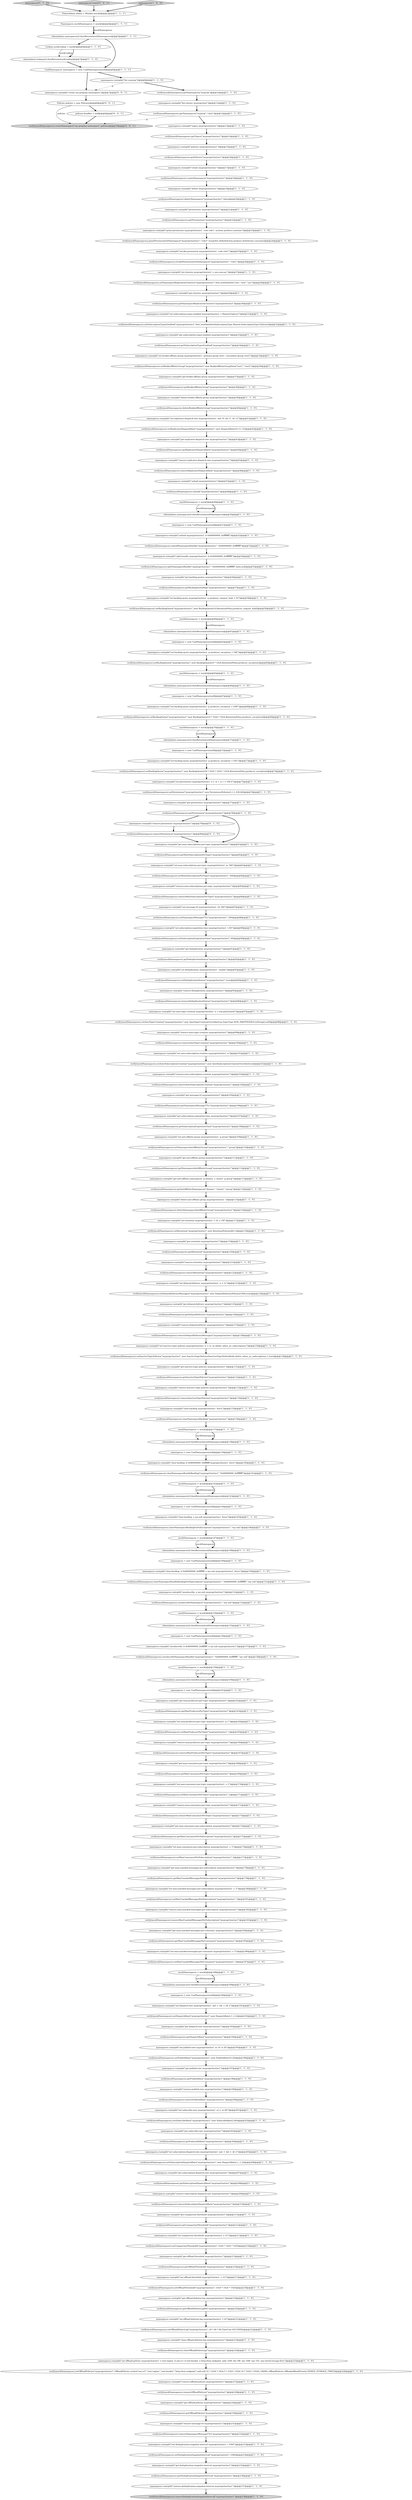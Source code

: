 digraph {
5 [style = filled, label = "namespaces.run(split(\"set-offload-deletion-lag myprop/clust/ns1 -l 1d\"))@@@221@@@['1', '1', '0']", fillcolor = white, shape = ellipse image = "AAA0AAABBB1BBB"];
24 [style = filled, label = "verify(mockNamespaces).setBacklogQuota(\"myprop/clust/ns1\",new BacklogQuota(10 * 1024,RetentionPolicy.producer_exception))@@@64@@@['1', '1', '0']", fillcolor = white, shape = ellipse image = "AAA0AAABBB1BBB"];
49 [style = filled, label = "namespaces.run(split(\"get-max-consumers-per-topic myprop/clust/ns1\"))@@@168@@@['1', '1', '0']", fillcolor = white, shape = ellipse image = "AAA0AAABBB1BBB"];
150 [style = filled, label = "verify(mockNamespaces).clearNamespaceBundleBacklogForSubscription(\"myprop/clust/ns1\",\"0x80000000_0xffffffff\",\"my-sub\")@@@151@@@['1', '1', '0']", fillcolor = white, shape = ellipse image = "AAA0AAABBB1BBB"];
186 [style = filled, label = "namespaces.run(split(\"remove-deduplication myprop/clust/ns1\"))@@@95@@@['1', '1', '0']", fillcolor = white, shape = ellipse image = "AAA0AAABBB1BBB"];
211 [style = filled, label = "namespaces.run(split(\"get-deduplication myprop/clust/ns1\"))@@@91@@@['1', '1', '0']", fillcolor = white, shape = ellipse image = "AAA0AAABBB1BBB"];
43 [style = filled, label = "namespaces.run(split(\"set-persistence myprop/clust/ns1 -e 2 -w 1 -a 1 -r 100.0\"))@@@75@@@['1', '1', '0']", fillcolor = white, shape = ellipse image = "AAA0AAABBB1BBB"];
168 [style = filled, label = "verify(mockNamespaces).setSubscriptionDispatchRate(\"myprop/clust/ns1\",new DispatchRate(-1,-1,2))@@@206@@@['1', '1', '0']", fillcolor = white, shape = ellipse image = "AAA0AAABBB1BBB"];
78 [style = filled, label = "verify(mockNamespaces).getDelayedDelivery(\"myprop/clust/ns1\")@@@126@@@['1', '1', '0']", fillcolor = white, shape = ellipse image = "AAA0AAABBB1BBB"];
92 [style = filled, label = "namespaces.run(split(\"remove-max-subscriptions-per-topic myprop/clust/ns1\"))@@@85@@@['1', '1', '0']", fillcolor = white, shape = ellipse image = "AAA0AAABBB1BBB"];
160 [style = filled, label = "namespaces.run(split(\"get-inactive-topic-policies myprop/clust/ns1\"))@@@131@@@['1', '1', '0']", fillcolor = white, shape = ellipse image = "AAA0AAABBB1BBB"];
236 [style = filled, label = "namespaces.run(split(\"remove-persistence myprop/clust/ns1\"))@@@79@@@['0', '1', '0']", fillcolor = white, shape = ellipse image = "AAA1AAABBB2BBB"];
209 [style = filled, label = "namespaces.run(split(\"get-publish-rate myprop/clust/ns1\"))@@@197@@@['1', '1', '0']", fillcolor = white, shape = ellipse image = "AAA0AAABBB1BBB"];
135 [style = filled, label = "namespaces.run(split(\"get-offload-threshold myprop/clust/ns1\"))@@@215@@@['1', '1', '0']", fillcolor = white, shape = ellipse image = "AAA0AAABBB1BBB"];
133 [style = filled, label = "verify(mockNamespaces).removeDeduplicationSnapshotInterval(\"myprop/clust/ns1\")@@@238@@@['1', '1', '0']", fillcolor = lightgray, shape = ellipse image = "AAA0AAABBB1BBB"];
4 [style = filled, label = "verify(mockNamespaces).removeDelayedDeliveryMessages(\"myprop/clust/ns1\")@@@128@@@['1', '1', '0']", fillcolor = white, shape = ellipse image = "AAA0AAABBB1BBB"];
22 [style = filled, label = "namespaces.run(split(\"get-dispatch-rate myprop/clust/ns1\"))@@@193@@@['1', '1', '0']", fillcolor = white, shape = ellipse image = "AAA0AAABBB1BBB"];
193 [style = filled, label = "verify(mockNamespaces).removeInactiveTopicPolicies(\"myprop/clust/ns1\")@@@134@@@['1', '1', '0']", fillcolor = white, shape = ellipse image = "AAA0AAABBB1BBB"];
190 [style = filled, label = "namespaces.run(split(\"create myprop/clust/ns1\"))@@@17@@@['1', '1', '0']", fillcolor = white, shape = ellipse image = "AAA0AAABBB1BBB"];
203 [style = filled, label = "Namespaces mockNamespaces = mock()@@@4@@@['1', '1', '1']", fillcolor = white, shape = ellipse image = "AAA0AAABBB1BBB"];
26 [style = filled, label = "namespaces.run(split(\"get-anti-affinity-group myprop/clust/ns1\"))@@@111@@@['1', '1', '0']", fillcolor = white, shape = ellipse image = "AAA0AAABBB1BBB"];
34 [style = filled, label = "verify(mockNamespaces).removeMaxConsumersPerTopic(\"myprop/clust/ns1\")@@@173@@@['1', '1', '0']", fillcolor = white, shape = ellipse image = "AAA0AAABBB1BBB"];
63 [style = filled, label = "namespaces.run(split(\"set-subscription-expiration-time myprop/clust/ns1 -t 60\"))@@@89@@@['1', '1', '0']", fillcolor = white, shape = ellipse image = "AAA0AAABBB1BBB"];
195 [style = filled, label = "verify(mockNamespaces).clearNamespaceBacklogForSubscription(\"myprop/clust/ns1\",\"my-sub\")@@@146@@@['1', '1', '0']", fillcolor = white, shape = ellipse image = "AAA0AAABBB1BBB"];
21 [style = filled, label = "namespaces.run(split(\"get-delayed-delivery myprop/clust/ns1\"))@@@125@@@['1', '1', '0']", fillcolor = white, shape = ellipse image = "AAA0AAABBB1BBB"];
88 [style = filled, label = "verify(mockNamespaces).unsubscribeNamespace(\"myprop/clust/ns1\",\"my-sub\")@@@153@@@['1', '1', '0']", fillcolor = white, shape = ellipse image = "AAA0AAABBB1BBB"];
228 [style = filled, label = "verify(mockNamespaces).setMaxSubscriptionsPerTopic(\"myprop/clust/ns1\",300)@@@84@@@['1', '1', '0']", fillcolor = white, shape = ellipse image = "AAA0AAABBB1BBB"];
175 [style = filled, label = "verify(mockNamespaces).setAutoSubscriptionCreation(\"myprop/clust/ns1\",new AutoSubscriptionCreationOverride(true))@@@102@@@['1', '1', '0']", fillcolor = white, shape = ellipse image = "AAA0AAABBB1BBB"];
201 [style = filled, label = "namespaces.run(split(\"set-clusters myprop/clust/ns1 -c use,usw,usc\"))@@@27@@@['1', '1', '0']", fillcolor = white, shape = ellipse image = "AAA0AAABBB1BBB"];
0 [style = filled, label = "verify(mockNamespaces).deleteNamespace(\"myprop/clust/ns1\",false)@@@20@@@['1', '1', '0']", fillcolor = white, shape = ellipse image = "AAA0AAABBB1BBB"];
102 [style = filled, label = "verify(mockNamespaces).setMaxUnackedMessagesPerConsumer(\"myprop/clust/ns1\",3)@@@187@@@['1', '1', '0']", fillcolor = white, shape = ellipse image = "AAA0AAABBB1BBB"];
196 [style = filled, label = "namespaces.run(split(\"set-replicator-dispatch-rate myprop/clust/ns1 -md 10 -bd 11 -dt 12\"))@@@41@@@['1', '1', '0']", fillcolor = white, shape = ellipse image = "AAA0AAABBB1BBB"];
89 [style = filled, label = "verify(mockNamespaces).getNamespaceMessageTTL(\"myprop/clust/ns1\")@@@106@@@['1', '1', '0']", fillcolor = white, shape = ellipse image = "AAA0AAABBB1BBB"];
163 [style = filled, label = "when(admin.namespaces()).thenReturn(mockNamespaces)@@@138@@@['1', '1', '0']", fillcolor = white, shape = ellipse image = "AAA0AAABBB1BBB"];
60 [style = filled, label = "verify(mockNamespaces).getReplicatorDispatchRate(\"myprop/clust/ns1\")@@@44@@@['1', '1', '0']", fillcolor = white, shape = ellipse image = "AAA0AAABBB1BBB"];
214 [style = filled, label = "verify(mockNamespaces).revokePermissionsOnNamespace(\"myprop/clust/ns1\",\"role1\")@@@26@@@['1', '1', '0']", fillcolor = white, shape = ellipse image = "AAA0AAABBB1BBB"];
28 [style = filled, label = "verify(mockNamespaces).getCompactionThreshold(\"myprop/clust/ns1\")@@@212@@@['1', '1', '0']", fillcolor = white, shape = ellipse image = "AAA0AAABBB1BBB"];
105 [style = filled, label = "verify(mockNamespaces).getOffloadThreshold(\"myprop/clust/ns1\")@@@216@@@['1', '1', '0']", fillcolor = white, shape = ellipse image = "AAA0AAABBB1BBB"];
62 [style = filled, label = "verify(mockNamespaces).getMaxConsumersPerSubscription(\"myprop/clust/ns1\")@@@175@@@['1', '1', '0']", fillcolor = white, shape = ellipse image = "AAA0AAABBB1BBB"];
94 [style = filled, label = "mockNamespaces = mock()@@@60@@@['1', '1', '0']", fillcolor = white, shape = ellipse image = "AAA0AAABBB1BBB"];
25 [style = filled, label = "namespaces = new CmdNamespaces(null)@@@190@@@['1', '1', '0']", fillcolor = white, shape = ellipse image = "AAA0AAABBB1BBB"];
147 [style = filled, label = "verify(mockNamespaces).removeAutoTopicCreation(\"myprop/clust/ns1\")@@@100@@@['1', '1', '0']", fillcolor = white, shape = ellipse image = "AAA0AAABBB1BBB"];
204 [style = filled, label = "verify(mockNamespaces).removeMaxProducersPerTopic(\"myprop/clust/ns1\")@@@167@@@['1', '1', '0']", fillcolor = white, shape = ellipse image = "AAA0AAABBB1BBB"];
224 [style = filled, label = "namespaces.run(split(\"get-persistence myprop/clust/ns1\"))@@@77@@@['1', '1', '0']", fillcolor = white, shape = ellipse image = "AAA0AAABBB1BBB"];
238 [style = filled, label = "Policies policies = new Policies()@@@8@@@['0', '0', '1']", fillcolor = white, shape = ellipse image = "AAA0AAABBB3BBB"];
87 [style = filled, label = "namespaces.run(split(\"get-subscription-types-enabled myprop/clust/ns1\"))@@@33@@@['1', '1', '0']", fillcolor = white, shape = ellipse image = "AAA0AAABBB1BBB"];
14 [style = filled, label = "namespaces.run(split(\"split-bundle myprop/clust/ns1 -b 0x00000000_0xffffffff\"))@@@54@@@['1', '1', '0']", fillcolor = white, shape = ellipse image = "AAA0AAABBB1BBB"];
177 [style = filled, label = "when(admin.namespaces()).thenReturn(mockNamespaces)@@@5@@@['1', '1', '1']", fillcolor = white, shape = ellipse image = "AAA0AAABBB1BBB"];
38 [style = filled, label = "namespaces.run(split(\"set-inactive-topic-policies myprop/clust/ns1 -e -t 1s -m delete_when_no_subscriptions\"))@@@129@@@['1', '1', '0']", fillcolor = white, shape = ellipse image = "AAA0AAABBB1BBB"];
12 [style = filled, label = "namespaces.run(split(\"get-subscribe-rate myprop/clust/ns1\"))@@@203@@@['1', '1', '0']", fillcolor = white, shape = ellipse image = "AAA0AAABBB1BBB"];
130 [style = filled, label = "namespaces.run(split(\"unload myprop/clust/ns1\"))@@@47@@@['1', '1', '0']", fillcolor = white, shape = ellipse image = "AAA0AAABBB1BBB"];
16 [style = filled, label = "Lookup mockLookup = mock()@@@6@@@['1', '1', '0']", fillcolor = white, shape = ellipse image = "AAA0AAABBB1BBB"];
230 [style = filled, label = "verify(mockNamespaces).splitNamespaceBundle(\"myprop/clust/ns1\",\"0x00000000_0xffffffff\",false,null)@@@55@@@['1', '1', '0']", fillcolor = white, shape = ellipse image = "AAA0AAABBB1BBB"];
72 [style = filled, label = "namespaces.run(split(\"remove-message-ttl myprop/clust/ns1\"))@@@231@@@['1', '1', '0']", fillcolor = white, shape = ellipse image = "AAA0AAABBB1BBB"];
182 [style = filled, label = "mockNamespaces = mock()@@@70@@@['1', '1', '0']", fillcolor = white, shape = ellipse image = "AAA0AAABBB1BBB"];
91 [style = filled, label = "namespaces.run(split(\"remove-replicator-dispatch-rate myprop/clust/ns1\"))@@@45@@@['1', '1', '0']", fillcolor = white, shape = ellipse image = "AAA0AAABBB1BBB"];
134 [style = filled, label = "namespaces.run(split(\"delete-anti-affinity-group myprop/clust/ns1 \"))@@@115@@@['1', '1', '0']", fillcolor = white, shape = ellipse image = "AAA0AAABBB1BBB"];
59 [style = filled, label = "verify(mockNamespaces).getNamespaceAntiAffinityGroup(\"myprop/clust/ns1\")@@@112@@@['1', '1', '0']", fillcolor = white, shape = ellipse image = "AAA0AAABBB1BBB"];
35 [style = filled, label = "verify(mockNamespaces).setSubscribeRate(\"myprop/clust/ns1\",new SubscribeRate(2,60))@@@202@@@['1', '1', '0']", fillcolor = white, shape = ellipse image = "AAA0AAABBB1BBB"];
176 [style = filled, label = "namespaces.run(split(\"delete-bookie-affinity-group myprop/clust/ns1\"))@@@39@@@['1', '1', '0']", fillcolor = white, shape = ellipse image = "AAA0AAABBB1BBB"];
156 [style = filled, label = "verify(mockNamespaces).getDispatchRate(\"myprop/clust/ns1\")@@@194@@@['1', '1', '0']", fillcolor = white, shape = ellipse image = "AAA0AAABBB1BBB"];
2 [style = filled, label = "verify(mockNamespaces).getPolicies(\"myprop/clust/ns1\")@@@16@@@['1', '1', '0']", fillcolor = white, shape = ellipse image = "AAA0AAABBB1BBB"];
19 [style = filled, label = "verify(mockNamespaces).clearOffloadDeleteLag(\"myprop/clust/ns1\")@@@224@@@['1', '1', '0']", fillcolor = white, shape = ellipse image = "AAA0AAABBB1BBB"];
51 [style = filled, label = "namespaces.run(split(\"set-max-subscriptions-per-topic myprop/clust/ns1 -m 300\"))@@@83@@@['1', '1', '0']", fillcolor = white, shape = ellipse image = "AAA0AAABBB1BBB"];
3 [style = filled, label = "when(admin.namespaces()).thenReturn(mockNamespaces)@@@61@@@['1', '1', '0']", fillcolor = white, shape = ellipse image = "AAA0AAABBB1BBB"];
124 [style = filled, label = "verify(mockNamespaces).setMaxProducersPerTopic(\"myprop/clust/ns1\",1)@@@165@@@['1', '1', '0']", fillcolor = white, shape = ellipse image = "AAA0AAABBB1BBB"];
194 [style = filled, label = "namespaces.run(split(\"set-backlog-quota myprop/clust/ns1 -p producer_exception -l 10K\"))@@@63@@@['1', '1', '0']", fillcolor = white, shape = ellipse image = "AAA0AAABBB1BBB"];
200 [style = filled, label = "namespaces.run(split(\"set-retention myprop/clust/ns1 -t 1h -s 1M\"))@@@117@@@['1', '1', '0']", fillcolor = white, shape = ellipse image = "AAA0AAABBB1BBB"];
111 [style = filled, label = "namespaces = new CmdNamespaces(null)@@@139@@@['1', '1', '0']", fillcolor = white, shape = ellipse image = "AAA0AAABBB1BBB"];
237 [style = filled, label = "verify(mockNamespaces).removePersistence(\"myprop/clust/ns1\")@@@80@@@['0', '1', '0']", fillcolor = white, shape = ellipse image = "AAA1AAABBB2BBB"];
36 [style = filled, label = "verify(mockNamespaces).removeDeduplicationStatus(\"myprop/clust/ns1\")@@@96@@@['1', '1', '0']", fillcolor = white, shape = ellipse image = "AAA0AAABBB1BBB"];
217 [style = filled, label = "when(admin.namespaces()).thenReturn(mockNamespaces)@@@189@@@['1', '1', '0']", fillcolor = white, shape = ellipse image = "AAA0AAABBB1BBB"];
30 [style = filled, label = "namespaces.run(split(\"get-retention myprop/clust/ns1\"))@@@119@@@['1', '1', '0']", fillcolor = white, shape = ellipse image = "AAA0AAABBB1BBB"];
142 [style = filled, label = "namespaces.run(split(\"get-max-unacked-messages-per-consumer myprop/clust/ns1\"))@@@184@@@['1', '1', '0']", fillcolor = white, shape = ellipse image = "AAA0AAABBB1BBB"];
96 [style = filled, label = "verify(mockNamespaces).setBacklogQuota(\"myprop/clust/ns1\",new BacklogQuota(10 * 1024 * 1024,RetentionPolicy.producer_exception))@@@69@@@['1', '1', '0']", fillcolor = white, shape = ellipse image = "AAA0AAABBB1BBB"];
125 [style = filled, label = "verify(mockNamespaces).deleteBookieAffinityGroup(\"myprop/clust/ns1\")@@@40@@@['1', '1', '0']", fillcolor = white, shape = ellipse image = "AAA0AAABBB1BBB"];
221 [style = filled, label = "verify(mockNamespaces).setPersistence(\"myprop/clust/ns1\",new PersistencePolicies(2,1,1,100.0d))@@@76@@@['1', '1', '0']", fillcolor = white, shape = ellipse image = "AAA0AAABBB1BBB"];
235 [style = filled, label = "namespaces['0', '1', '0']", fillcolor = lightgray, shape = diamond image = "AAA0AAABBB2BBB"];
45 [style = filled, label = "verify(mockNamespaces).grantPermissionOnNamespace(\"myprop/clust/ns1\",\"role1\",EnumSet.of(AuthAction.produce,AuthAction.consume))@@@24@@@['1', '1', '0']", fillcolor = white, shape = ellipse image = "AAA0AAABBB1BBB"];
33 [style = filled, label = "namespaces.run(split(\"grant-permission myprop/clust/ns1 --role role1 --actions produce,consume\"))@@@23@@@['1', '1', '0']", fillcolor = white, shape = ellipse image = "AAA0AAABBB1BBB"];
127 [style = filled, label = "verify(mockNamespaces).getBacklogQuotaMap(\"myprop/clust/ns1\")@@@57@@@['1', '1', '0']", fillcolor = white, shape = ellipse image = "AAA0AAABBB1BBB"];
161 [style = filled, label = "when(admin.namespaces()).thenReturn(mockNamespaces)@@@148@@@['1', '1', '0']", fillcolor = white, shape = ellipse image = "AAA0AAABBB1BBB"];
232 [style = filled, label = "namespaces.run(split(\"remove-max-unacked-messages-per-subscription myprop/clust/ns1\"))@@@182@@@['1', '1', '0']", fillcolor = white, shape = ellipse image = "AAA0AAABBB1BBB"];
234 [style = filled, label = "namespaces.run(split(\"unsubscribe -b 0x80000000_0xffffffff -s my-sub myprop/clust/ns1\"))@@@157@@@['1', '1', '0']", fillcolor = white, shape = ellipse image = "AAA0AAABBB1BBB"];
155 [style = filled, label = "verify(mockNamespaces).deleteNamespaceAntiAffinityGroup(\"myprop/clust/ns1\")@@@116@@@['1', '1', '0']", fillcolor = white, shape = ellipse image = "AAA0AAABBB1BBB"];
223 [style = filled, label = "namespaces.run(split(\"set-subscription-types-enabled myprop/clust/ns1 -t Shared,Failover\"))@@@31@@@['1', '1', '0']", fillcolor = white, shape = ellipse image = "AAA0AAABBB1BBB"];
185 [style = filled, label = "verify(mockNamespaces).getOffloadPolicies(\"myprop/clust/ns1\")@@@230@@@['1', '1', '0']", fillcolor = white, shape = ellipse image = "AAA0AAABBB1BBB"];
6 [style = filled, label = "namespaces.run(split(\"set-subscribe-rate myprop/clust/ns1 -sr 2 -st 60\"))@@@201@@@['1', '1', '0']", fillcolor = white, shape = ellipse image = "AAA0AAABBB1BBB"];
13 [style = filled, label = "namespaces.run(split(\"get-compaction-threshold myprop/clust/ns1\"))@@@211@@@['1', '1', '0']", fillcolor = white, shape = ellipse image = "AAA0AAABBB1BBB"];
17 [style = filled, label = "verify(mockNamespaces).getAntiAffinityNamespaces(\"dummy\",\"cluster\",\"group\")@@@114@@@['1', '1', '0']", fillcolor = white, shape = ellipse image = "AAA0AAABBB1BBB"];
61 [style = filled, label = "namespaces.run(split(\"unload myprop/clust/ns1 -b 0x80000000_0xffffffff\"))@@@52@@@['1', '1', '0']", fillcolor = white, shape = ellipse image = "AAA0AAABBB1BBB"];
165 [style = filled, label = "verify(mockNamespaces).setOffloadThreshold(\"myprop/clust/ns1\",1024 * 1024 * 1024)@@@218@@@['1', '1', '0']", fillcolor = white, shape = ellipse image = "AAA0AAABBB1BBB"];
216 [style = filled, label = "namespaces.run(split(\"set-max-unacked-messages-per-consumer myprop/clust/ns1 -c 3\"))@@@186@@@['1', '1', '0']", fillcolor = white, shape = ellipse image = "AAA0AAABBB1BBB"];
146 [style = filled, label = "verify(mockNamespaces).setMaxConsumersPerSubscription(\"myprop/clust/ns1\",3)@@@177@@@['1', '1', '0']", fillcolor = white, shape = ellipse image = "AAA0AAABBB1BBB"];
128 [style = filled, label = "namespaces.run(split(\"get-subscription-expiration-time myprop/clust/ns1\"))@@@107@@@['1', '1', '0']", fillcolor = white, shape = ellipse image = "AAA0AAABBB1BBB"];
47 [style = filled, label = "verify(mockNamespaces).setDelayedDeliveryMessages(\"myprop/clust/ns1\",new DelayedDeliveryPolicies(1000,true))@@@124@@@['1', '1', '0']", fillcolor = white, shape = ellipse image = "AAA0AAABBB1BBB"];
39 [style = filled, label = "namespaces = new CmdNamespaces(null)@@@72@@@['1', '1', '0']", fillcolor = white, shape = ellipse image = "AAA0AAABBB1BBB"];
64 [style = filled, label = "verify(mockNamespaces).setDeduplicationStatus(\"myprop/clust/ns1\",true)@@@94@@@['1', '1', '0']", fillcolor = white, shape = ellipse image = "AAA0AAABBB1BBB"];
74 [style = filled, label = "mockNamespaces = mock()@@@154@@@['1', '1', '0']", fillcolor = white, shape = ellipse image = "AAA0AAABBB1BBB"];
95 [style = filled, label = "namespaces.run(split(\"set-delayed-delivery myprop/clust/ns1 -e -t 1s\"))@@@123@@@['1', '1', '0']", fillcolor = white, shape = ellipse image = "AAA0AAABBB1BBB"];
97 [style = filled, label = "verify(mockNamespaces).getNamespaces(\"myprop\",\"clust\")@@@12@@@['1', '1', '0']", fillcolor = white, shape = ellipse image = "AAA0AAABBB1BBB"];
100 [style = filled, label = "namespaces.run(split(\"remove-max-producers-per-topic myprop/clust/ns1\"))@@@166@@@['1', '1', '0']", fillcolor = white, shape = ellipse image = "AAA0AAABBB1BBB"];
126 [style = filled, label = "namespaces.run(split(\"set-bookie-affinity-group myprop/clust/ns1 --primary-group test1 --secondary-group test2\"))@@@35@@@['1', '1', '0']", fillcolor = white, shape = ellipse image = "AAA0AAABBB1BBB"];
54 [style = filled, label = "when(admin.namespaces()).thenReturn(mockNamespaces)@@@71@@@['1', '1', '0']", fillcolor = white, shape = ellipse image = "AAA0AAABBB1BBB"];
215 [style = filled, label = "namespaces.run(split(\"clear-backlog -s my-sub myprop/clust/ns1 -force\"))@@@145@@@['1', '1', '0']", fillcolor = white, shape = ellipse image = "AAA0AAABBB1BBB"];
239 [style = filled, label = "namespaces.run(split(\"create my-prop/my-namespace\"))@@@7@@@['0', '0', '1']", fillcolor = white, shape = ellipse image = "AAA0AAABBB3BBB"];
120 [style = filled, label = "namespaces = new CmdNamespaces(null)@@@51@@@['1', '1', '0']", fillcolor = white, shape = ellipse image = "AAA0AAABBB1BBB"];
191 [style = filled, label = "verify(mockNamespaces).setSubscriptionExpirationTime(\"myprop/clust/ns1\",60)@@@90@@@['1', '1', '0']", fillcolor = white, shape = ellipse image = "AAA0AAABBB1BBB"];
76 [style = filled, label = "namespaces.run(split(\"remove-max-consumers-per-topic myprop/clust/ns1\"))@@@172@@@['1', '1', '0']", fillcolor = white, shape = ellipse image = "AAA0AAABBB1BBB"];
138 [style = filled, label = "namespaces.run(split(\"remove-retention myprop/clust/ns1\"))@@@121@@@['1', '1', '0']", fillcolor = white, shape = ellipse image = "AAA0AAABBB1BBB"];
123 [style = filled, label = "namespaces = new CmdNamespaces(null)@@@144@@@['1', '1', '0']", fillcolor = white, shape = ellipse image = "AAA0AAABBB1BBB"];
118 [style = filled, label = "namespaces.run(split(\"get-bookie-affinity-group myprop/clust/ns1\"))@@@37@@@['1', '1', '0']", fillcolor = white, shape = ellipse image = "AAA0AAABBB1BBB"];
10 [style = filled, label = "verify(mockNamespaces).getNamespaces(\"myprop\")@@@10@@@['1', '1', '0']", fillcolor = white, shape = ellipse image = "AAA0AAABBB1BBB"];
85 [style = filled, label = "mockNamespaces = mock()@@@142@@@['1', '1', '0']", fillcolor = white, shape = ellipse image = "AAA0AAABBB1BBB"];
187 [style = filled, label = "verify(mockNamespaces).setRetention(\"myprop/clust/ns1\",new RetentionPolicies(60,1))@@@118@@@['1', '1', '0']", fillcolor = white, shape = ellipse image = "AAA0AAABBB1BBB"];
170 [style = filled, label = "namespaces.run(split(\"get-backlog-quotas myprop/clust/ns1\"))@@@56@@@['1', '1', '0']", fillcolor = white, shape = ellipse image = "AAA0AAABBB1BBB"];
55 [style = filled, label = "namespaces.run(split(\"get-max-unacked-messages-per-subscription myprop/clust/ns1\"))@@@178@@@['1', '1', '0']", fillcolor = white, shape = ellipse image = "AAA0AAABBB1BBB"];
41 [style = filled, label = "namespaces.run(split(\"set-offload-policies myprop/clust/ns1 -r test-region -d aws-s3 -b test-bucket -e http://test.endpoint -mbs 32M -rbs 5M -oat 10M -oae 10s -orp tiered-storage-first\"))@@@225@@@['1', '1', '0']", fillcolor = white, shape = ellipse image = "AAA0AAABBB1BBB"];
32 [style = filled, label = "verify(mockNamespaces).getSubscribeRate(\"myprop/clust/ns1\")@@@204@@@['1', '1', '0']", fillcolor = white, shape = ellipse image = "AAA0AAABBB1BBB"];
227 [style = filled, label = "namespaces.run(split(\"permissions myprop/clust/ns1\"))@@@21@@@['1', '1', '0']", fillcolor = white, shape = ellipse image = "AAA0AAABBB1BBB"];
9 [style = filled, label = "namespaces.run(split(\"topics myprop/clust/ns1\"))@@@13@@@['1', '1', '0']", fillcolor = white, shape = ellipse image = "AAA0AAABBB1BBB"];
67 [style = filled, label = "namespaces.run(split(\"clear-backlog -b 0x80000000_0xffffffff myprop/clust/ns1 -force\"))@@@140@@@['1', '1', '0']", fillcolor = white, shape = ellipse image = "AAA0AAABBB1BBB"];
113 [style = filled, label = "when(admin.lookups()).thenReturn(mockLookup)@@@7@@@['1', '1', '0']", fillcolor = white, shape = ellipse image = "AAA0AAABBB1BBB"];
112 [style = filled, label = "verify(mockNamespaces).getSubscriptionExpirationTime(\"myprop/clust/ns1\")@@@108@@@['1', '1', '0']", fillcolor = white, shape = ellipse image = "AAA0AAABBB1BBB"];
75 [style = filled, label = "namespaces.run(split(\"set-auto-topic-creation myprop/clust/ns1 -e -t non-partitioned\"))@@@97@@@['1', '1', '0']", fillcolor = white, shape = ellipse image = "AAA0AAABBB1BBB"];
162 [style = filled, label = "namespaces.run(split(\"set-backlog-quota myprop/clust/ns1 -p producer_exception -l 10G\"))@@@73@@@['1', '1', '0']", fillcolor = white, shape = ellipse image = "AAA0AAABBB1BBB"];
189 [style = filled, label = "verify(mockNamespaces).removeNamespaceMessageTTL(\"myprop/clust/ns1\")@@@232@@@['1', '1', '0']", fillcolor = white, shape = ellipse image = "AAA0AAABBB1BBB"];
199 [style = filled, label = "when(admin.namespaces()).thenReturn(mockNamespaces)@@@155@@@['1', '1', '0']", fillcolor = white, shape = ellipse image = "AAA0AAABBB1BBB"];
81 [style = filled, label = "namespaces.run(split(\"get-deduplication-snapshot-interval myprop/clust/ns1\"))@@@235@@@['1', '1', '0']", fillcolor = white, shape = ellipse image = "AAA0AAABBB1BBB"];
212 [style = filled, label = "namespaces.run(split(\"list myprop\"))@@@9@@@['1', '1', '0']", fillcolor = white, shape = ellipse image = "AAA0AAABBB1BBB"];
231 [style = filled, label = "namespaces.run(split(\"set-max-consumers-per-topic myprop/clust/ns1 -c 2\"))@@@170@@@['1', '1', '0']", fillcolor = white, shape = ellipse image = "AAA0AAABBB1BBB"];
206 [style = filled, label = "verify(mockNamespaces).clearNamespaceBundleBacklog(\"myprop/clust/ns1\",\"0x80000000_0xffffffff\")@@@141@@@['1', '1', '0']", fillcolor = white, shape = ellipse image = "AAA0AAABBB1BBB"];
80 [style = filled, label = "PulsarAdmin admin = Mockito.mock()@@@3@@@['1', '1', '1']", fillcolor = white, shape = ellipse image = "AAA0AAABBB1BBB"];
240 [style = filled, label = "namespacesCreate['0', '0', '1']", fillcolor = lightgray, shape = diamond image = "AAA0AAABBB3BBB"];
48 [style = filled, label = "namespaces = new CmdNamespaces(null)@@@156@@@['1', '1', '0']", fillcolor = white, shape = ellipse image = "AAA0AAABBB1BBB"];
139 [style = filled, label = "namespaces.run(split(\"set-message-ttl myprop/clust/ns1 -ttl 300\"))@@@87@@@['1', '1', '0']", fillcolor = white, shape = ellipse image = "AAA0AAABBB1BBB"];
70 [style = filled, label = "namespaces.run(split(\"get-offload-deletion-lag myprop/clust/ns1\"))@@@219@@@['1', '1', '0']", fillcolor = white, shape = ellipse image = "AAA0AAABBB1BBB"];
93 [style = filled, label = "verify(mockNamespaces).removeMaxUnackedMessagesPerSubscription(\"myprop/clust/ns1\")@@@183@@@['1', '1', '0']", fillcolor = white, shape = ellipse image = "AAA0AAABBB1BBB"];
46 [style = filled, label = "verify(mockNamespaces).unload(\"myprop/clust/ns1\")@@@48@@@['1', '1', '0']", fillcolor = white, shape = ellipse image = "AAA0AAABBB1BBB"];
77 [style = filled, label = "verify(mockNamespaces).setMaxUnackedMessagesPerSubscription(\"myprop/clust/ns1\",3)@@@181@@@['1', '1', '0']", fillcolor = white, shape = ellipse image = "AAA0AAABBB1BBB"];
218 [style = filled, label = "when(admin.namespaces()).thenReturn(mockNamespaces)@@@50@@@['1', '1', '0']", fillcolor = white, shape = ellipse image = "AAA0AAABBB1BBB"];
180 [style = filled, label = "verify(mockNamespaces).createNamespace(\"myprop/clust/ns1\")@@@18@@@['1', '1', '0']", fillcolor = white, shape = ellipse image = "AAA0AAABBB1BBB"];
226 [style = filled, label = "namespaces.run(split(\"set-deduplication myprop/clust/ns1 --enable\"))@@@93@@@['1', '1', '0']", fillcolor = white, shape = ellipse image = "AAA0AAABBB1BBB"];
90 [style = filled, label = "verify(mockNamespaces).getMaxConsumersPerTopic(\"myprop/clust/ns1\")@@@169@@@['1', '1', '0']", fillcolor = white, shape = ellipse image = "AAA0AAABBB1BBB"];
84 [style = filled, label = "namespaces.run(split(\"remove-inactive-topic-policies myprop/clust/ns1\"))@@@133@@@['1', '1', '0']", fillcolor = white, shape = ellipse image = "AAA0AAABBB1BBB"];
184 [style = filled, label = "when(admin.namespaces()).thenReturn(mockNamespaces)@@@66@@@['1', '1', '0']", fillcolor = white, shape = ellipse image = "AAA0AAABBB1BBB"];
37 [style = filled, label = "verify(mockNamespaces).getRetention(\"myprop/clust/ns1\")@@@120@@@['1', '1', '0']", fillcolor = white, shape = ellipse image = "AAA0AAABBB1BBB"];
44 [style = filled, label = "verify(mockNamespaces).setBookieAffinityGroup(\"myprop/clust/ns1\",new BookieAffinityGroupData(\"test1\",\"test2\"))@@@36@@@['1', '1', '0']", fillcolor = white, shape = ellipse image = "AAA0AAABBB1BBB"];
116 [style = filled, label = "verify(mockNamespaces).getMaxSubscriptionsPerTopic(\"myprop/clust/ns1\")@@@82@@@['1', '1', '0']", fillcolor = white, shape = ellipse image = "AAA0AAABBB1BBB"];
101 [style = filled, label = "namespaces.run(split(\"get-anti-affinity-namespaces -p dummy -c cluster -g group\"))@@@113@@@['1', '1', '0']", fillcolor = white, shape = ellipse image = "AAA0AAABBB1BBB"];
145 [style = filled, label = "namespaces.run(split(\"set-auto-subscription-creation myprop/clust/ns1 -e\"))@@@101@@@['1', '1', '0']", fillcolor = white, shape = ellipse image = "AAA0AAABBB1BBB"];
153 [style = filled, label = "namespaces.run(split(\"set-max-unacked-messages-per-subscription myprop/clust/ns1 -c 3\"))@@@180@@@['1', '1', '0']", fillcolor = white, shape = ellipse image = "AAA0AAABBB1BBB"];
242 [style = filled, label = "verify(mockNamespaces).createNamespace(\"my-prop/my-namespace\",policies)@@@10@@@['0', '0', '1']", fillcolor = lightgray, shape = ellipse image = "AAA0AAABBB3BBB"];
42 [style = filled, label = "namespaces.run(split(\"set-max-producers-per-topic myprop/clust/ns1 -p 1\"))@@@164@@@['1', '1', '0']", fillcolor = white, shape = ellipse image = "AAA0AAABBB1BBB"];
129 [style = filled, label = "verify(mockNamespaces).setNamespaceAntiAffinityGroup(\"myprop/clust/ns1\",\"group\")@@@110@@@['1', '1', '0']", fillcolor = white, shape = ellipse image = "AAA0AAABBB1BBB"];
197 [style = filled, label = "namespaces.run(split(\"get-max-consumers-per-subscription myprop/clust/ns1\"))@@@174@@@['1', '1', '0']", fillcolor = white, shape = ellipse image = "AAA0AAABBB1BBB"];
29 [style = filled, label = "namespaces.run(split(\"set-dispatch-rate myprop/clust/ns1 -md -1 -bd -1 -dt 2\"))@@@191@@@['1', '1', '0']", fillcolor = white, shape = ellipse image = "AAA0AAABBB1BBB"];
7 [style = filled, label = "verify(mockNamespaces).setNamespaceReplicationClusters(\"myprop/clust/ns1\",Sets.newHashSet(\"use\",\"usw\",\"usc\"))@@@28@@@['1', '1', '0']", fillcolor = white, shape = ellipse image = "AAA0AAABBB1BBB"];
115 [style = filled, label = "namespaces.run(split(\"get-subscription-dispatch-rate myprop/clust/ns1\"))@@@207@@@['1', '1', '0']", fillcolor = white, shape = ellipse image = "AAA0AAABBB1BBB"];
117 [style = filled, label = "namespaces.run(split(\"set-anti-affinity-group myprop/clust/ns1 -g group\"))@@@109@@@['1', '1', '0']", fillcolor = white, shape = ellipse image = "AAA0AAABBB1BBB"];
149 [style = filled, label = "verify(mockNamespaces).removeOffloadPolicies(\"myprop/clust/ns1\")@@@228@@@['1', '1', '0']", fillcolor = white, shape = ellipse image = "AAA0AAABBB1BBB"];
181 [style = filled, label = "namespaces.run(split(\"get-clusters myprop/clust/ns1\"))@@@29@@@['1', '1', '0']", fillcolor = white, shape = ellipse image = "AAA0AAABBB1BBB"];
198 [style = filled, label = "verify(mockNamespaces).getPublishRate(\"myprop/clust/ns1\")@@@198@@@['1', '1', '0']", fillcolor = white, shape = ellipse image = "AAA0AAABBB1BBB"];
222 [style = filled, label = "verify(mockNamespaces).setOffloadDeleteLag(\"myprop/clust/ns1\",24 * 60 * 60,TimeUnit.SECONDS)@@@222@@@['1', '1', '0']", fillcolor = white, shape = ellipse image = "AAA0AAABBB1BBB"];
241 [style = filled, label = "policies.bundles = null@@@9@@@['0', '0', '1']", fillcolor = white, shape = ellipse image = "AAA0AAABBB3BBB"];
166 [style = filled, label = "namespaces.run(split(\"set-deduplication-snapshot-interval myprop/clust/ns1 -i 1000\"))@@@233@@@['1', '1', '0']", fillcolor = white, shape = ellipse image = "AAA0AAABBB1BBB"];
188 [style = filled, label = "verify(mockNamespaces).removeAutoSubscriptionCreation(\"myprop/clust/ns1\")@@@104@@@['1', '1', '0']", fillcolor = white, shape = ellipse image = "AAA0AAABBB1BBB"];
83 [style = filled, label = "namespaces.run(split(\"clear-backlog -b 0x80000000_0xffffffff -s my-sub myprop/clust/ns1 -force\"))@@@150@@@['1', '1', '0']", fillcolor = white, shape = ellipse image = "AAA0AAABBB1BBB"];
31 [style = filled, label = "verify(mockNamespaces).getDeduplicationSnapshotInterval(\"myprop/clust/ns1\")@@@236@@@['1', '1', '0']", fillcolor = white, shape = ellipse image = "AAA0AAABBB1BBB"];
136 [style = filled, label = "verify(mockNamespaces).getPermissions(\"myprop/clust/ns1\")@@@22@@@['1', '1', '0']", fillcolor = white, shape = ellipse image = "AAA0AAABBB1BBB"];
56 [style = filled, label = "namespaces.run(split(\"get-replicator-dispatch-rate myprop/clust/ns1\"))@@@43@@@['1', '1', '0']", fillcolor = white, shape = ellipse image = "AAA0AAABBB1BBB"];
183 [style = filled, label = "verify(mockNamespaces).getSubscriptionDispatchRate(\"myprop/clust/ns1\")@@@208@@@['1', '1', '0']", fillcolor = white, shape = ellipse image = "AAA0AAABBB1BBB"];
164 [style = filled, label = "mockNamespaces = mock()@@@159@@@['1', '1', '0']", fillcolor = white, shape = ellipse image = "AAA0AAABBB1BBB"];
213 [style = filled, label = "verify(mockNamespaces).removeMaxSubscriptionsPerTopic(\"myprop/clust/ns1\")@@@86@@@['1', '1', '0']", fillcolor = white, shape = ellipse image = "AAA0AAABBB1BBB"];
50 [style = filled, label = "verify(mockNamespaces).getBookieAffinityGroup(\"myprop/clust/ns1\")@@@38@@@['1', '1', '0']", fillcolor = white, shape = ellipse image = "AAA0AAABBB1BBB"];
69 [style = filled, label = "namespaces.run(split(\"set-backlog-quota myprop/clust/ns1 -p producer_request_hold -l 10\"))@@@58@@@['1', '1', '0']", fillcolor = white, shape = ellipse image = "AAA0AAABBB1BBB"];
65 [style = filled, label = "namespaces.run(split(\"unsubscribe -s my-sub myprop/clust/ns1\"))@@@152@@@['1', '1', '0']", fillcolor = white, shape = ellipse image = "AAA0AAABBB1BBB"];
68 [style = filled, label = "verify(mockNamespaces).clearNamespaceBacklog(\"myprop/clust/ns1\")@@@136@@@['1', '1', '0']", fillcolor = white, shape = ellipse image = "AAA0AAABBB1BBB"];
23 [style = filled, label = "mockNamespaces = mock()@@@49@@@['1', '1', '0']", fillcolor = white, shape = ellipse image = "AAA0AAABBB1BBB"];
157 [style = filled, label = "verify(mockNamespaces).removePublishRate(\"myprop/clust/ns1\")@@@200@@@['1', '1', '0']", fillcolor = white, shape = ellipse image = "AAA0AAABBB1BBB"];
178 [style = filled, label = "verify(mockNamespaces).setMaxConsumersPerTopic(\"myprop/clust/ns1\",2)@@@171@@@['1', '1', '0']", fillcolor = white, shape = ellipse image = "AAA0AAABBB1BBB"];
122 [style = filled, label = "namespaces.run(split(\"get-offload-policies myprop/clust/ns1\"))@@@229@@@['1', '1', '0']", fillcolor = white, shape = ellipse image = "AAA0AAABBB1BBB"];
108 [style = filled, label = "namespaces.run(split(\"remove-subscription-dispatch-rate myprop/clust/ns1\"))@@@209@@@['1', '1', '0']", fillcolor = white, shape = ellipse image = "AAA0AAABBB1BBB"];
171 [style = filled, label = "verify(mockNamespaces).setDeduplicationSnapshotInterval(\"myprop/clust/ns1\",1000)@@@234@@@['1', '1', '0']", fillcolor = white, shape = ellipse image = "AAA0AAABBB1BBB"];
66 [style = filled, label = "mockNamespaces = mock()@@@65@@@['1', '1', '0']", fillcolor = white, shape = ellipse image = "AAA0AAABBB1BBB"];
207 [style = filled, label = "namespaces.run(split(\"get-message-ttl myprop/clust/ns1\"))@@@105@@@['1', '1', '0']", fillcolor = white, shape = ellipse image = "AAA0AAABBB1BBB"];
121 [style = filled, label = "verify(mockNamespaces).setReplicatorDispatchRate(\"myprop/clust/ns1\",new DispatchRate(10,11,12))@@@42@@@['1', '1', '0']", fillcolor = white, shape = ellipse image = "AAA0AAABBB1BBB"];
53 [style = filled, label = "namespaces.run(split(\"get-max-subscriptions-per-topic myprop/clust/ns1\"))@@@81@@@['1', '1', '0']", fillcolor = white, shape = ellipse image = "AAA0AAABBB1BBB"];
159 [style = filled, label = "namespaces.run(split(\"set-subscription-dispatch-rate myprop/clust/ns1 -md -1 -bd -1 -dt 2\"))@@@205@@@['1', '1', '0']", fillcolor = white, shape = ellipse image = "AAA0AAABBB1BBB"];
57 [style = filled, label = "verify(mockNamespaces).setBacklogQuota(\"myprop/clust/ns1\",new BacklogQuota(10,RetentionPolicy.producer_request_hold))@@@59@@@['1', '1', '0']", fillcolor = white, shape = ellipse image = "AAA0AAABBB1BBB"];
229 [style = filled, label = "when(admin.namespaces()).thenReturn(mockNamespaces)@@@143@@@['1', '1', '0']", fillcolor = white, shape = ellipse image = "AAA0AAABBB1BBB"];
86 [style = filled, label = "namespaces.run(split(\"get-max-producers-per-topic myprop/clust/ns1\"))@@@162@@@['1', '1', '0']", fillcolor = white, shape = ellipse image = "AAA0AAABBB1BBB"];
109 [style = filled, label = "namespaces.run(split(\"policies myprop/clust/ns1\"))@@@15@@@['1', '1', '0']", fillcolor = white, shape = ellipse image = "AAA0AAABBB1BBB"];
79 [style = filled, label = "namespaces = new CmdNamespaces(null)@@@161@@@['1', '1', '0']", fillcolor = white, shape = ellipse image = "AAA0AAABBB1BBB"];
98 [style = filled, label = "namespaces = new CmdNamespaces(null)@@@62@@@['1', '1', '0']", fillcolor = white, shape = ellipse image = "AAA0AAABBB1BBB"];
219 [style = filled, label = "verify(mockNamespaces).setOffloadPolicies(\"myprop/clust/ns1\",OffloadPolicies.create(\"aws-s3\",\"test-region\",\"test-bucket\",\"http://test.endpoint\",null,null,32 * 1024 * 1024,5 * 1024 * 1024,10 * 1024 * 1024L,10000L,OffloadPolicies.OffloadedReadPriority.TIERED_STORAGE_FIRST))@@@226@@@['1', '1', '0']", fillcolor = white, shape = ellipse image = "AAA0AAABBB1BBB"];
233 [style = filled, label = "verify(mockNamespaces).getMaxUnackedMessagesPerSubscription(\"myprop/clust/ns1\")@@@179@@@['1', '1', '0']", fillcolor = white, shape = ellipse image = "AAA0AAABBB1BBB"];
82 [style = filled, label = "namespaces.run(split(\"remove-publish-rate myprop/clust/ns1\"))@@@199@@@['1', '1', '0']", fillcolor = white, shape = ellipse image = "AAA0AAABBB1BBB"];
220 [style = filled, label = "verify(mockNamespaces).setSubscriptionTypesEnabled(\"myprop/clust/ns1\",Sets.newHashSet(SubscriptionType.Shared,SubscriptionType.Failover))@@@32@@@['1', '1', '0']", fillcolor = white, shape = ellipse image = "AAA0AAABBB1BBB"];
143 [style = filled, label = "verify(mockNamespaces).getMaxUnackedMessagesPerConsumer(\"myprop/clust/ns1\")@@@185@@@['1', '1', '0']", fillcolor = white, shape = ellipse image = "AAA0AAABBB1BBB"];
8 [style = filled, label = "verify(mockNamespaces).getTopics(\"myprop/clust/ns1\")@@@14@@@['1', '1', '0']", fillcolor = white, shape = ellipse image = "AAA0AAABBB1BBB"];
52 [style = filled, label = "namespaces = new CmdNamespaces(null)@@@67@@@['1', '1', '0']", fillcolor = white, shape = ellipse image = "AAA0AAABBB1BBB"];
99 [style = filled, label = "namespaces.run(split(\"set-backlog-quota myprop/clust/ns1 -p producer_exception -l 10M\"))@@@68@@@['1', '1', '0']", fillcolor = white, shape = ellipse image = "AAA0AAABBB1BBB"];
103 [style = filled, label = "verify(mockNamespaces).setNamespaceMessageTTL(\"myprop/clust/ns1\",300)@@@88@@@['1', '1', '0']", fillcolor = white, shape = ellipse image = "AAA0AAABBB1BBB"];
27 [style = filled, label = "verify(mockNamespaces).removeRetention(\"myprop/clust/ns1\")@@@122@@@['1', '1', '0']", fillcolor = white, shape = ellipse image = "AAA0AAABBB1BBB"];
114 [style = filled, label = "namespaces.run(split(\"clear-backlog myprop/clust/ns1 -force\"))@@@135@@@['1', '1', '0']", fillcolor = white, shape = ellipse image = "AAA0AAABBB1BBB"];
148 [style = filled, label = "mockNamespaces = mock()@@@147@@@['1', '1', '0']", fillcolor = white, shape = ellipse image = "AAA0AAABBB1BBB"];
208 [style = filled, label = "namespaces.run(split(\"remove-delayed-delivery myprop/clust/ns1\"))@@@127@@@['1', '1', '0']", fillcolor = white, shape = ellipse image = "AAA0AAABBB1BBB"];
11 [style = filled, label = "verify(mockNamespaces).setPublishRate(\"myprop/clust/ns1\",new PublishRate(10,20))@@@196@@@['1', '1', '0']", fillcolor = white, shape = ellipse image = "AAA0AAABBB1BBB"];
152 [style = filled, label = "namespaces.run(split(\"delete myprop/clust/ns1\"))@@@19@@@['1', '1', '0']", fillcolor = white, shape = ellipse image = "AAA0AAABBB1BBB"];
167 [style = filled, label = "verify(mockNamespaces).getDeduplicationStatus(\"myprop/clust/ns1\")@@@92@@@['1', '1', '0']", fillcolor = white, shape = ellipse image = "AAA0AAABBB1BBB"];
73 [style = filled, label = "verify(mockNamespaces).setCompactionThreshold(\"myprop/clust/ns1\",1024 * 1024 * 1024)@@@214@@@['1', '1', '0']", fillcolor = white, shape = ellipse image = "AAA0AAABBB1BBB"];
119 [style = filled, label = "namespaces.run(split(\"remove-auto-topic-creation myprop/clust/ns1\"))@@@99@@@['1', '1', '0']", fillcolor = white, shape = ellipse image = "AAA0AAABBB1BBB"];
131 [style = filled, label = "verify(mockNamespaces).setInactiveTopicPolicies(\"myprop/clust/ns1\",new InactiveTopicPolicies(InactiveTopicDeleteMode.delete_when_no_subscriptions,1,true))@@@130@@@['1', '1', '0']", fillcolor = white, shape = ellipse image = "AAA0AAABBB1BBB"];
15 [style = filled, label = "namespaces.run(split(\"clear-offload-deletion-lag myprop/clust/ns1\"))@@@223@@@['1', '1', '0']", fillcolor = white, shape = ellipse image = "AAA0AAABBB1BBB"];
137 [style = filled, label = "namespaces.run(split(\"remove-deduplication-snapshot-interval myprop/clust/ns1\"))@@@237@@@['1', '1', '0']", fillcolor = white, shape = ellipse image = "AAA0AAABBB1BBB"];
40 [style = filled, label = "namespaces.run(split(\"set-compaction-threshold myprop/clust/ns1 -t 1G\"))@@@213@@@['1', '1', '0']", fillcolor = white, shape = ellipse image = "AAA0AAABBB1BBB"];
151 [style = filled, label = "verify(mockNamespaces).getMaxProducersPerTopic(\"myprop/clust/ns1\")@@@163@@@['1', '1', '0']", fillcolor = white, shape = ellipse image = "AAA0AAABBB1BBB"];
172 [style = filled, label = "verify(mockNamespaces).setDispatchRate(\"myprop/clust/ns1\",new DispatchRate(-1,-1,2))@@@192@@@['1', '1', '0']", fillcolor = white, shape = ellipse image = "AAA0AAABBB1BBB"];
132 [style = filled, label = "mockNamespaces = mock()@@@137@@@['1', '1', '0']", fillcolor = white, shape = ellipse image = "AAA0AAABBB1BBB"];
174 [style = filled, label = "verify(mockNamespaces).unloadNamespaceBundle(\"myprop/clust/ns1\",\"0x80000000_0xffffffff\")@@@53@@@['1', '1', '0']", fillcolor = white, shape = ellipse image = "AAA0AAABBB1BBB"];
141 [style = filled, label = "namespaces.run(split(\"set-publish-rate myprop/clust/ns1 -m 10 -b 20\"))@@@195@@@['1', '1', '0']", fillcolor = white, shape = ellipse image = "AAA0AAABBB1BBB"];
179 [style = filled, label = "namespaces.run(split(\"set-max-consumers-per-subscription myprop/clust/ns1 -c 3\"))@@@176@@@['1', '1', '0']", fillcolor = white, shape = ellipse image = "AAA0AAABBB1BBB"];
192 [style = filled, label = "mockNamespaces = mock()@@@188@@@['1', '1', '0']", fillcolor = white, shape = ellipse image = "AAA0AAABBB1BBB"];
210 [style = filled, label = "verify(mockNamespaces).getNamespaceReplicationClusters(\"myprop/clust/ns1\")@@@30@@@['1', '1', '0']", fillcolor = white, shape = ellipse image = "AAA0AAABBB1BBB"];
169 [style = filled, label = "CmdNamespaces namespaces = new CmdNamespaces(null)@@@6@@@['1', '1', '1']", fillcolor = white, shape = ellipse image = "AAA0AAABBB1BBB"];
110 [style = filled, label = "namespaces.run(split(\"remove-auto-subscription-creation myprop/clust/ns1\"))@@@103@@@['1', '1', '0']", fillcolor = white, shape = ellipse image = "AAA0AAABBB1BBB"];
18 [style = filled, label = "verify(mockNamespaces).getInactiveTopicPolicies(\"myprop/clust/ns1\")@@@132@@@['1', '1', '0']", fillcolor = white, shape = ellipse image = "AAA0AAABBB1BBB"];
104 [style = filled, label = "namespaces = new CmdNamespaces(null)@@@149@@@['1', '1', '0']", fillcolor = white, shape = ellipse image = "AAA0AAABBB1BBB"];
140 [style = filled, label = "when(admin.namespaces()).thenReturn(mockNamespaces)@@@160@@@['1', '1', '0']", fillcolor = white, shape = ellipse image = "AAA0AAABBB1BBB"];
1 [style = filled, label = "namespaces.run(split(\"set-offload-threshold myprop/clust/ns1 -s 1G\"))@@@217@@@['1', '1', '0']", fillcolor = white, shape = ellipse image = "AAA0AAABBB1BBB"];
225 [style = filled, label = "verify(mockNamespaces).getOffloadDeleteLagMs(\"myprop/clust/ns1\")@@@220@@@['1', '1', '0']", fillcolor = white, shape = ellipse image = "AAA0AAABBB1BBB"];
144 [style = filled, label = "verify(mockNamespaces).getPersistence(\"myprop/clust/ns1\")@@@78@@@['1', '1', '0']", fillcolor = white, shape = ellipse image = "AAA0AAABBB1BBB"];
205 [style = filled, label = "verify(mockNamespaces).setAutoTopicCreation(\"myprop/clust/ns1\",new AutoTopicCreationOverride(true,TopicType.NON_PARTITIONED.toString(),null))@@@98@@@['1', '1', '0']", fillcolor = white, shape = ellipse image = "AAA0AAABBB1BBB"];
158 [style = filled, label = "namespaces.run(split(\"revoke-permission myprop/clust/ns1 --role role1\"))@@@25@@@['1', '1', '0']", fillcolor = white, shape = ellipse image = "AAA0AAABBB1BBB"];
154 [style = filled, label = "namespaces['1', '0', '0']", fillcolor = lightgray, shape = diamond image = "AAA0AAABBB1BBB"];
106 [style = filled, label = "verify(mockNamespaces).setBacklogQuota(\"myprop/clust/ns1\",new BacklogQuota(10l * 1024 * 1024 * 1024,RetentionPolicy.producer_exception))@@@74@@@['1', '1', '0']", fillcolor = white, shape = ellipse image = "AAA0AAABBB1BBB"];
107 [style = filled, label = "verify(mockNamespaces).removeSubscriptionDispatchRate(\"myprop/clust/ns1\")@@@210@@@['1', '1', '0']", fillcolor = white, shape = ellipse image = "AAA0AAABBB1BBB"];
202 [style = filled, label = "verify(mockNamespaces).removeReplicatorDispatchRate(\"myprop/clust/ns1\")@@@46@@@['1', '1', '0']", fillcolor = white, shape = ellipse image = "AAA0AAABBB1BBB"];
71 [style = filled, label = "verify(mockNamespaces).unsubscribeNamespaceBundle(\"myprop/clust/ns1\",\"0x80000000_0xffffffff\",\"my-sub\")@@@158@@@['1', '1', '0']", fillcolor = white, shape = ellipse image = "AAA0AAABBB1BBB"];
173 [style = filled, label = "verify(mockNamespaces).getSubscriptionTypesEnabled(\"myprop/clust/ns1\")@@@34@@@['1', '1', '0']", fillcolor = white, shape = ellipse image = "AAA0AAABBB1BBB"];
58 [style = filled, label = "namespaces.run(split(\"remove-offload-policies myprop/clust/ns1\"))@@@227@@@['1', '1', '0']", fillcolor = white, shape = ellipse image = "AAA0AAABBB1BBB"];
20 [style = filled, label = "namespaces.run(split(\"list-cluster myprop/clust\"))@@@11@@@['1', '1', '0']", fillcolor = white, shape = ellipse image = "AAA0AAABBB1BBB"];
104->83 [style = bold, label=""];
142->143 [style = bold, label=""];
112->117 [style = bold, label=""];
218->120 [style = bold, label=""];
138->27 [style = bold, label=""];
134->155 [style = bold, label=""];
154->80 [style = bold, label=""];
125->196 [style = bold, label=""];
176->125 [style = bold, label=""];
160->18 [style = bold, label=""];
74->199 [style = solid, label="mockNamespaces"];
14->230 [style = bold, label=""];
16->113 [style = solid, label="mockLookup"];
227->136 [style = bold, label=""];
36->75 [style = bold, label=""];
140->79 [style = bold, label=""];
163->111 [style = bold, label=""];
73->135 [style = bold, label=""];
85->229 [style = solid, label="mockNamespaces"];
40->73 [style = bold, label=""];
171->81 [style = bold, label=""];
48->234 [style = bold, label=""];
179->146 [style = bold, label=""];
47->21 [style = bold, label=""];
121->56 [style = bold, label=""];
139->103 [style = bold, label=""];
211->167 [style = bold, label=""];
57->94 [style = bold, label=""];
39->162 [style = bold, label=""];
231->178 [style = bold, label=""];
157->6 [style = bold, label=""];
219->58 [style = bold, label=""];
238->241 [style = bold, label=""];
225->5 [style = bold, label=""];
42->124 [style = bold, label=""];
135->105 [style = bold, label=""];
164->140 [style = solid, label="mockNamespaces"];
123->215 [style = bold, label=""];
12->32 [style = bold, label=""];
196->121 [style = bold, label=""];
110->188 [style = bold, label=""];
212->10 [style = bold, label=""];
214->201 [style = bold, label=""];
174->14 [style = bold, label=""];
206->85 [style = bold, label=""];
175->110 [style = bold, label=""];
97->242 [style = dashed, label="0"];
148->161 [style = solid, label="mockNamespaces"];
237->53 [style = bold, label=""];
222->15 [style = bold, label=""];
193->114 [style = bold, label=""];
185->72 [style = bold, label=""];
213->139 [style = bold, label=""];
37->138 [style = bold, label=""];
62->179 [style = bold, label=""];
22->156 [style = bold, label=""];
155->200 [style = bold, label=""];
153->77 [style = bold, label=""];
7->181 [style = bold, label=""];
136->33 [style = bold, label=""];
87->173 [style = bold, label=""];
186->36 [style = bold, label=""];
77->232 [style = bold, label=""];
54->39 [style = bold, label=""];
200->187 [style = bold, label=""];
169->212 [style = bold, label=""];
127->69 [style = bold, label=""];
199->48 [style = bold, label=""];
229->123 [style = bold, label=""];
197->62 [style = bold, label=""];
239->238 [style = bold, label=""];
228->92 [style = bold, label=""];
82->157 [style = bold, label=""];
170->127 [style = bold, label=""];
217->25 [style = bold, label=""];
41->219 [style = bold, label=""];
81->31 [style = bold, label=""];
194->24 [style = bold, label=""];
102->192 [style = bold, label=""];
177->169 [style = bold, label=""];
236->237 [style = bold, label=""];
204->49 [style = bold, label=""];
192->217 [style = solid, label="mockNamespaces"];
89->128 [style = bold, label=""];
74->199 [style = bold, label=""];
106->43 [style = bold, label=""];
90->231 [style = bold, label=""];
203->177 [style = bold, label=""];
85->229 [style = bold, label=""];
11->209 [style = bold, label=""];
15->19 [style = bold, label=""];
13->28 [style = bold, label=""];
183->108 [style = bold, label=""];
8->109 [style = bold, label=""];
94->3 [style = bold, label=""];
88->74 [style = bold, label=""];
64->186 [style = bold, label=""];
182->54 [style = solid, label="mockNamespaces"];
63->191 [style = bold, label=""];
120->61 [style = bold, label=""];
17->134 [style = bold, label=""];
223->220 [style = bold, label=""];
79->86 [style = bold, label=""];
188->207 [style = bold, label=""];
76->34 [style = bold, label=""];
182->54 [style = bold, label=""];
198->82 [style = bold, label=""];
207->89 [style = bold, label=""];
162->106 [style = bold, label=""];
144->236 [style = bold, label=""];
161->104 [style = bold, label=""];
190->180 [style = bold, label=""];
23->218 [style = solid, label="mockNamespaces"];
58->149 [style = bold, label=""];
43->221 [style = bold, label=""];
143->216 [style = bold, label=""];
105->1 [style = bold, label=""];
177->16 [style = bold, label=""];
97->9 [style = bold, label=""];
61->174 [style = bold, label=""];
148->161 [style = bold, label=""];
0->227 [style = bold, label=""];
178->76 [style = bold, label=""];
224->144 [style = bold, label=""];
18->84 [style = bold, label=""];
78->208 [style = bold, label=""];
220->87 [style = bold, label=""];
33->45 [style = bold, label=""];
67->206 [style = bold, label=""];
49->90 [style = bold, label=""];
126->44 [style = bold, label=""];
10->20 [style = bold, label=""];
23->218 [style = bold, label=""];
124->100 [style = bold, label=""];
70->225 [style = bold, label=""];
189->166 [style = bold, label=""];
181->210 [style = bold, label=""];
3->98 [style = bold, label=""];
172->22 [style = bold, label=""];
226->64 [style = bold, label=""];
59->101 [style = bold, label=""];
147->145 [style = bold, label=""];
117->129 [style = bold, label=""];
16->113 [style = bold, label=""];
184->52 [style = bold, label=""];
103->63 [style = bold, label=""];
235->80 [style = bold, label=""];
230->170 [style = bold, label=""];
144->53 [style = bold, label=""];
46->23 [style = bold, label=""];
100->204 [style = bold, label=""];
156->141 [style = bold, label=""];
115->183 [style = bold, label=""];
45->158 [style = bold, label=""];
150->65 [style = bold, label=""];
195->148 [style = bold, label=""];
34->197 [style = bold, label=""];
65->88 [style = bold, label=""];
180->152 [style = bold, label=""];
205->119 [style = bold, label=""];
56->60 [style = bold, label=""];
26->59 [style = bold, label=""];
201->7 [style = bold, label=""];
158->214 [style = bold, label=""];
130->46 [style = bold, label=""];
131->160 [style = bold, label=""];
233->153 [style = bold, label=""];
216->102 [style = bold, label=""];
152->0 [style = bold, label=""];
86->151 [style = bold, label=""];
38->131 [style = bold, label=""];
93->142 [style = bold, label=""];
80->203 [style = bold, label=""];
44->118 [style = bold, label=""];
146->55 [style = bold, label=""];
1->165 [style = bold, label=""];
164->140 [style = bold, label=""];
5->222 [style = bold, label=""];
60->91 [style = bold, label=""];
96->182 [style = bold, label=""];
72->189 [style = bold, label=""];
221->224 [style = bold, label=""];
119->147 [style = bold, label=""];
107->13 [style = bold, label=""];
84->193 [style = bold, label=""];
159->168 [style = bold, label=""];
141->11 [style = bold, label=""];
238->242 [style = solid, label="policies"];
118->50 [style = bold, label=""];
145->175 [style = bold, label=""];
66->184 [style = bold, label=""];
99->96 [style = bold, label=""];
50->176 [style = bold, label=""];
168->115 [style = bold, label=""];
20->97 [style = bold, label=""];
202->130 [style = bold, label=""];
75->205 [style = bold, label=""];
187->30 [style = bold, label=""];
51->228 [style = bold, label=""];
208->4 [style = bold, label=""];
71->164 [style = bold, label=""];
122->185 [style = bold, label=""];
92->213 [style = bold, label=""];
240->80 [style = bold, label=""];
25->29 [style = bold, label=""];
95->47 [style = bold, label=""];
4->38 [style = bold, label=""];
31->137 [style = bold, label=""];
66->184 [style = solid, label="mockNamespaces"];
129->26 [style = bold, label=""];
191->211 [style = bold, label=""];
30->37 [style = bold, label=""];
215->195 [style = bold, label=""];
166->171 [style = bold, label=""];
52->99 [style = bold, label=""];
232->93 [style = bold, label=""];
114->68 [style = bold, label=""];
94->3 [style = solid, label="mockNamespaces"];
128->112 [style = bold, label=""];
53->116 [style = bold, label=""];
209->198 [style = bold, label=""];
24->66 [style = bold, label=""];
169->239 [style = bold, label=""];
241->242 [style = bold, label=""];
2->190 [style = bold, label=""];
55->233 [style = bold, label=""];
29->172 [style = bold, label=""];
192->217 [style = bold, label=""];
137->133 [style = bold, label=""];
108->107 [style = bold, label=""];
210->223 [style = bold, label=""];
21->78 [style = bold, label=""];
234->71 [style = bold, label=""];
91->202 [style = bold, label=""];
101->17 [style = bold, label=""];
132->163 [style = solid, label="mockNamespaces"];
165->70 [style = bold, label=""];
32->159 [style = bold, label=""];
68->132 [style = bold, label=""];
111->67 [style = bold, label=""];
113->169 [style = bold, label=""];
173->126 [style = bold, label=""];
151->42 [style = bold, label=""];
27->95 [style = bold, label=""];
19->41 [style = bold, label=""];
28->40 [style = bold, label=""];
83->150 [style = bold, label=""];
9->8 [style = bold, label=""];
35->12 [style = bold, label=""];
203->177 [style = solid, label="mockNamespaces"];
6->35 [style = bold, label=""];
116->51 [style = bold, label=""];
132->163 [style = bold, label=""];
167->226 [style = bold, label=""];
98->194 [style = bold, label=""];
149->122 [style = bold, label=""];
212->239 [style = dashed, label="0"];
69->57 [style = bold, label=""];
109->2 [style = bold, label=""];
}
